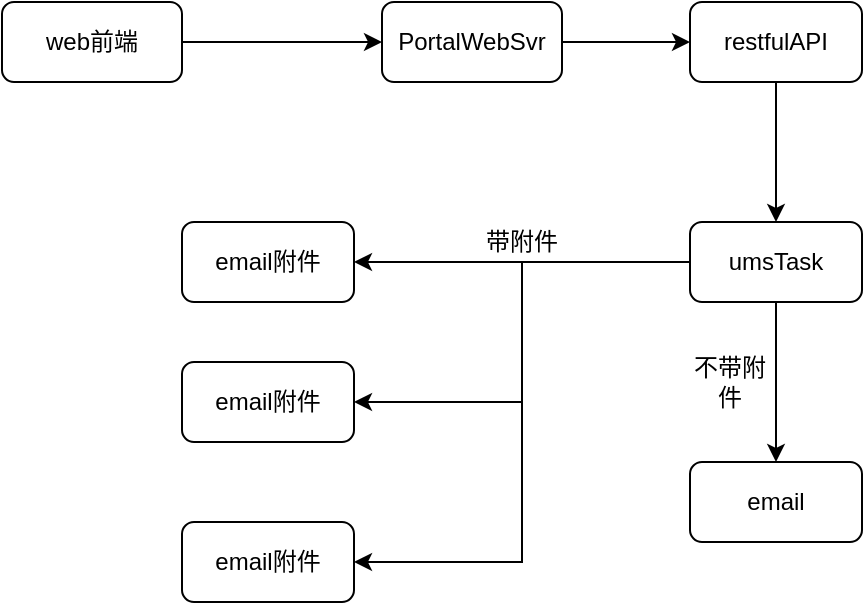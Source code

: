 <mxfile version="15.0.6" type="github">
  <diagram id="C5RBs43oDa-KdzZeNtuy" name="Page-1">
    <mxGraphModel dx="1475" dy="762" grid="1" gridSize="10" guides="1" tooltips="1" connect="1" arrows="1" fold="1" page="1" pageScale="1" pageWidth="827" pageHeight="1169" math="0" shadow="0">
      <root>
        <mxCell id="WIyWlLk6GJQsqaUBKTNV-0" />
        <mxCell id="WIyWlLk6GJQsqaUBKTNV-1" parent="WIyWlLk6GJQsqaUBKTNV-0" />
        <mxCell id="zN8sy_I-Qj54PKLklImm-1" style="edgeStyle=orthogonalEdgeStyle;rounded=0;orthogonalLoop=1;jettySize=auto;html=1;exitX=1;exitY=0.5;exitDx=0;exitDy=0;" edge="1" parent="WIyWlLk6GJQsqaUBKTNV-1" source="WIyWlLk6GJQsqaUBKTNV-3">
          <mxGeometry relative="1" as="geometry">
            <mxPoint x="260" y="110" as="targetPoint" />
          </mxGeometry>
        </mxCell>
        <mxCell id="WIyWlLk6GJQsqaUBKTNV-3" value="web前端" style="rounded=1;whiteSpace=wrap;html=1;fontSize=12;glass=0;strokeWidth=1;shadow=0;" parent="WIyWlLk6GJQsqaUBKTNV-1" vertex="1">
          <mxGeometry x="70" y="90" width="90" height="40" as="geometry" />
        </mxCell>
        <mxCell id="zN8sy_I-Qj54PKLklImm-3" style="edgeStyle=orthogonalEdgeStyle;rounded=0;orthogonalLoop=1;jettySize=auto;html=1;exitX=1;exitY=0.5;exitDx=0;exitDy=0;entryX=0;entryY=0.5;entryDx=0;entryDy=0;" edge="1" parent="WIyWlLk6GJQsqaUBKTNV-1" source="WIyWlLk6GJQsqaUBKTNV-7" target="WIyWlLk6GJQsqaUBKTNV-12">
          <mxGeometry relative="1" as="geometry" />
        </mxCell>
        <mxCell id="WIyWlLk6GJQsqaUBKTNV-7" value="PortalWebSvr" style="rounded=1;whiteSpace=wrap;html=1;fontSize=12;glass=0;strokeWidth=1;shadow=0;" parent="WIyWlLk6GJQsqaUBKTNV-1" vertex="1">
          <mxGeometry x="260" y="90" width="90" height="40" as="geometry" />
        </mxCell>
        <mxCell id="zN8sy_I-Qj54PKLklImm-6" style="edgeStyle=orthogonalEdgeStyle;rounded=0;orthogonalLoop=1;jettySize=auto;html=1;exitX=0.5;exitY=1;exitDx=0;exitDy=0;entryX=0.5;entryY=0;entryDx=0;entryDy=0;" edge="1" parent="WIyWlLk6GJQsqaUBKTNV-1" source="WIyWlLk6GJQsqaUBKTNV-12" target="zN8sy_I-Qj54PKLklImm-5">
          <mxGeometry relative="1" as="geometry" />
        </mxCell>
        <mxCell id="WIyWlLk6GJQsqaUBKTNV-12" value="restfulAPI" style="rounded=1;whiteSpace=wrap;html=1;fontSize=12;glass=0;strokeWidth=1;shadow=0;" parent="WIyWlLk6GJQsqaUBKTNV-1" vertex="1">
          <mxGeometry x="414" y="90" width="86" height="40" as="geometry" />
        </mxCell>
        <mxCell id="zN8sy_I-Qj54PKLklImm-8" style="edgeStyle=orthogonalEdgeStyle;rounded=0;orthogonalLoop=1;jettySize=auto;html=1;exitX=0.5;exitY=1;exitDx=0;exitDy=0;entryX=0.5;entryY=0;entryDx=0;entryDy=0;" edge="1" parent="WIyWlLk6GJQsqaUBKTNV-1" source="zN8sy_I-Qj54PKLklImm-5" target="zN8sy_I-Qj54PKLklImm-7">
          <mxGeometry relative="1" as="geometry" />
        </mxCell>
        <mxCell id="zN8sy_I-Qj54PKLklImm-11" style="edgeStyle=orthogonalEdgeStyle;rounded=0;orthogonalLoop=1;jettySize=auto;html=1;" edge="1" parent="WIyWlLk6GJQsqaUBKTNV-1" source="zN8sy_I-Qj54PKLklImm-5" target="zN8sy_I-Qj54PKLklImm-9">
          <mxGeometry relative="1" as="geometry" />
        </mxCell>
        <mxCell id="zN8sy_I-Qj54PKLklImm-5" value="umsTask" style="rounded=1;whiteSpace=wrap;html=1;fontSize=12;glass=0;strokeWidth=1;shadow=0;" vertex="1" parent="WIyWlLk6GJQsqaUBKTNV-1">
          <mxGeometry x="414" y="200" width="86" height="40" as="geometry" />
        </mxCell>
        <mxCell id="zN8sy_I-Qj54PKLklImm-7" value="email" style="rounded=1;whiteSpace=wrap;html=1;fontSize=12;glass=0;strokeWidth=1;shadow=0;" vertex="1" parent="WIyWlLk6GJQsqaUBKTNV-1">
          <mxGeometry x="414" y="320" width="86" height="40" as="geometry" />
        </mxCell>
        <mxCell id="zN8sy_I-Qj54PKLklImm-18" style="edgeStyle=orthogonalEdgeStyle;rounded=0;orthogonalLoop=1;jettySize=auto;html=1;entryX=1;entryY=0.5;entryDx=0;entryDy=0;exitX=0.5;exitY=1;exitDx=0;exitDy=0;" edge="1" parent="WIyWlLk6GJQsqaUBKTNV-1" source="zN8sy_I-Qj54PKLklImm-12" target="zN8sy_I-Qj54PKLklImm-16">
          <mxGeometry relative="1" as="geometry" />
        </mxCell>
        <mxCell id="zN8sy_I-Qj54PKLklImm-9" value="email附件" style="rounded=1;whiteSpace=wrap;html=1;fontSize=12;glass=0;strokeWidth=1;shadow=0;" vertex="1" parent="WIyWlLk6GJQsqaUBKTNV-1">
          <mxGeometry x="160" y="200" width="86" height="40" as="geometry" />
        </mxCell>
        <mxCell id="zN8sy_I-Qj54PKLklImm-19" style="edgeStyle=orthogonalEdgeStyle;rounded=0;orthogonalLoop=1;jettySize=auto;html=1;exitX=0.5;exitY=1;exitDx=0;exitDy=0;entryX=1;entryY=0.5;entryDx=0;entryDy=0;" edge="1" parent="WIyWlLk6GJQsqaUBKTNV-1" source="zN8sy_I-Qj54PKLklImm-12" target="zN8sy_I-Qj54PKLklImm-17">
          <mxGeometry relative="1" as="geometry" />
        </mxCell>
        <mxCell id="zN8sy_I-Qj54PKLklImm-12" value="带附件" style="text;html=1;strokeColor=none;fillColor=none;align=center;verticalAlign=middle;whiteSpace=wrap;rounded=0;" vertex="1" parent="WIyWlLk6GJQsqaUBKTNV-1">
          <mxGeometry x="310" y="200" width="40" height="20" as="geometry" />
        </mxCell>
        <mxCell id="zN8sy_I-Qj54PKLklImm-14" value="不带附件" style="text;html=1;strokeColor=none;fillColor=none;align=center;verticalAlign=middle;whiteSpace=wrap;rounded=0;" vertex="1" parent="WIyWlLk6GJQsqaUBKTNV-1">
          <mxGeometry x="414" y="270" width="40" height="20" as="geometry" />
        </mxCell>
        <mxCell id="zN8sy_I-Qj54PKLklImm-16" value="email附件" style="rounded=1;whiteSpace=wrap;html=1;fontSize=12;glass=0;strokeWidth=1;shadow=0;" vertex="1" parent="WIyWlLk6GJQsqaUBKTNV-1">
          <mxGeometry x="160" y="270" width="86" height="40" as="geometry" />
        </mxCell>
        <mxCell id="zN8sy_I-Qj54PKLklImm-17" value="email附件" style="rounded=1;whiteSpace=wrap;html=1;fontSize=12;glass=0;strokeWidth=1;shadow=0;" vertex="1" parent="WIyWlLk6GJQsqaUBKTNV-1">
          <mxGeometry x="160" y="350" width="86" height="40" as="geometry" />
        </mxCell>
      </root>
    </mxGraphModel>
  </diagram>
</mxfile>
